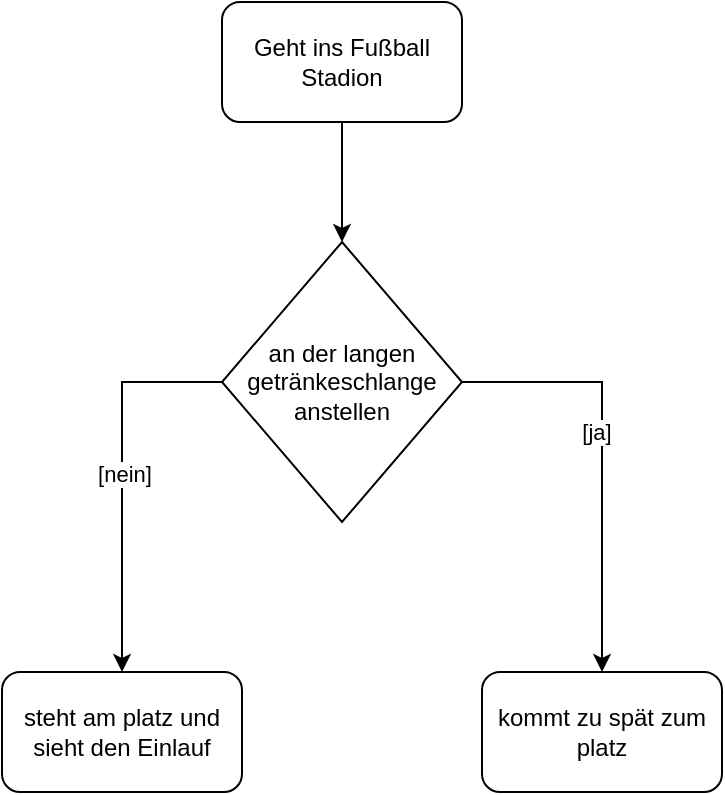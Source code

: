 <mxfile version="15.8.6" type="github">
  <diagram id="dlzz872O1H_yJBpvxqHe" name="Page-1">
    <mxGraphModel dx="1143" dy="664" grid="1" gridSize="10" guides="1" tooltips="1" connect="1" arrows="1" fold="1" page="1" pageScale="1" pageWidth="827" pageHeight="1169" math="0" shadow="0">
      <root>
        <mxCell id="0" />
        <mxCell id="1" parent="0" />
        <mxCell id="x4ZPLY2yDi_GX-EiLzeu-4" style="edgeStyle=orthogonalEdgeStyle;rounded=0;orthogonalLoop=1;jettySize=auto;html=1;entryX=0.5;entryY=0;entryDx=0;entryDy=0;" edge="1" parent="1" source="x4ZPLY2yDi_GX-EiLzeu-1" target="x4ZPLY2yDi_GX-EiLzeu-3">
          <mxGeometry relative="1" as="geometry" />
        </mxCell>
        <mxCell id="x4ZPLY2yDi_GX-EiLzeu-1" value="Geht ins Fußball Stadion" style="rounded=1;whiteSpace=wrap;html=1;" vertex="1" parent="1">
          <mxGeometry x="360" y="190" width="120" height="60" as="geometry" />
        </mxCell>
        <mxCell id="x4ZPLY2yDi_GX-EiLzeu-6" style="edgeStyle=orthogonalEdgeStyle;rounded=0;orthogonalLoop=1;jettySize=auto;html=1;entryX=0.5;entryY=0;entryDx=0;entryDy=0;" edge="1" parent="1" source="x4ZPLY2yDi_GX-EiLzeu-3" target="x4ZPLY2yDi_GX-EiLzeu-5">
          <mxGeometry relative="1" as="geometry">
            <mxPoint x="550" y="520" as="targetPoint" />
          </mxGeometry>
        </mxCell>
        <mxCell id="x4ZPLY2yDi_GX-EiLzeu-7" value="[ja]" style="edgeLabel;html=1;align=center;verticalAlign=middle;resizable=0;points=[];" vertex="1" connectable="0" parent="x4ZPLY2yDi_GX-EiLzeu-6">
          <mxGeometry x="-0.115" y="-3" relative="1" as="geometry">
            <mxPoint as="offset" />
          </mxGeometry>
        </mxCell>
        <mxCell id="x4ZPLY2yDi_GX-EiLzeu-10" style="edgeStyle=orthogonalEdgeStyle;rounded=0;orthogonalLoop=1;jettySize=auto;html=1;entryX=0.5;entryY=0;entryDx=0;entryDy=0;" edge="1" parent="1" source="x4ZPLY2yDi_GX-EiLzeu-3" target="x4ZPLY2yDi_GX-EiLzeu-9">
          <mxGeometry relative="1" as="geometry">
            <mxPoint x="310" y="520" as="targetPoint" />
            <Array as="points">
              <mxPoint x="310" y="380" />
            </Array>
          </mxGeometry>
        </mxCell>
        <mxCell id="x4ZPLY2yDi_GX-EiLzeu-11" value="[nein]" style="edgeLabel;html=1;align=center;verticalAlign=middle;resizable=0;points=[];" vertex="1" connectable="0" parent="x4ZPLY2yDi_GX-EiLzeu-10">
          <mxGeometry x="-0.018" y="1" relative="1" as="geometry">
            <mxPoint as="offset" />
          </mxGeometry>
        </mxCell>
        <mxCell id="x4ZPLY2yDi_GX-EiLzeu-3" value="an der langen getränkeschlange anstellen" style="rhombus;whiteSpace=wrap;html=1;" vertex="1" parent="1">
          <mxGeometry x="360" y="310" width="120" height="140" as="geometry" />
        </mxCell>
        <mxCell id="x4ZPLY2yDi_GX-EiLzeu-5" value="kommt zu spät zum platz" style="rounded=1;whiteSpace=wrap;html=1;" vertex="1" parent="1">
          <mxGeometry x="490" y="525" width="120" height="60" as="geometry" />
        </mxCell>
        <mxCell id="x4ZPLY2yDi_GX-EiLzeu-9" value="steht am platz und sieht den Einlauf" style="rounded=1;whiteSpace=wrap;html=1;" vertex="1" parent="1">
          <mxGeometry x="250" y="525" width="120" height="60" as="geometry" />
        </mxCell>
      </root>
    </mxGraphModel>
  </diagram>
</mxfile>
